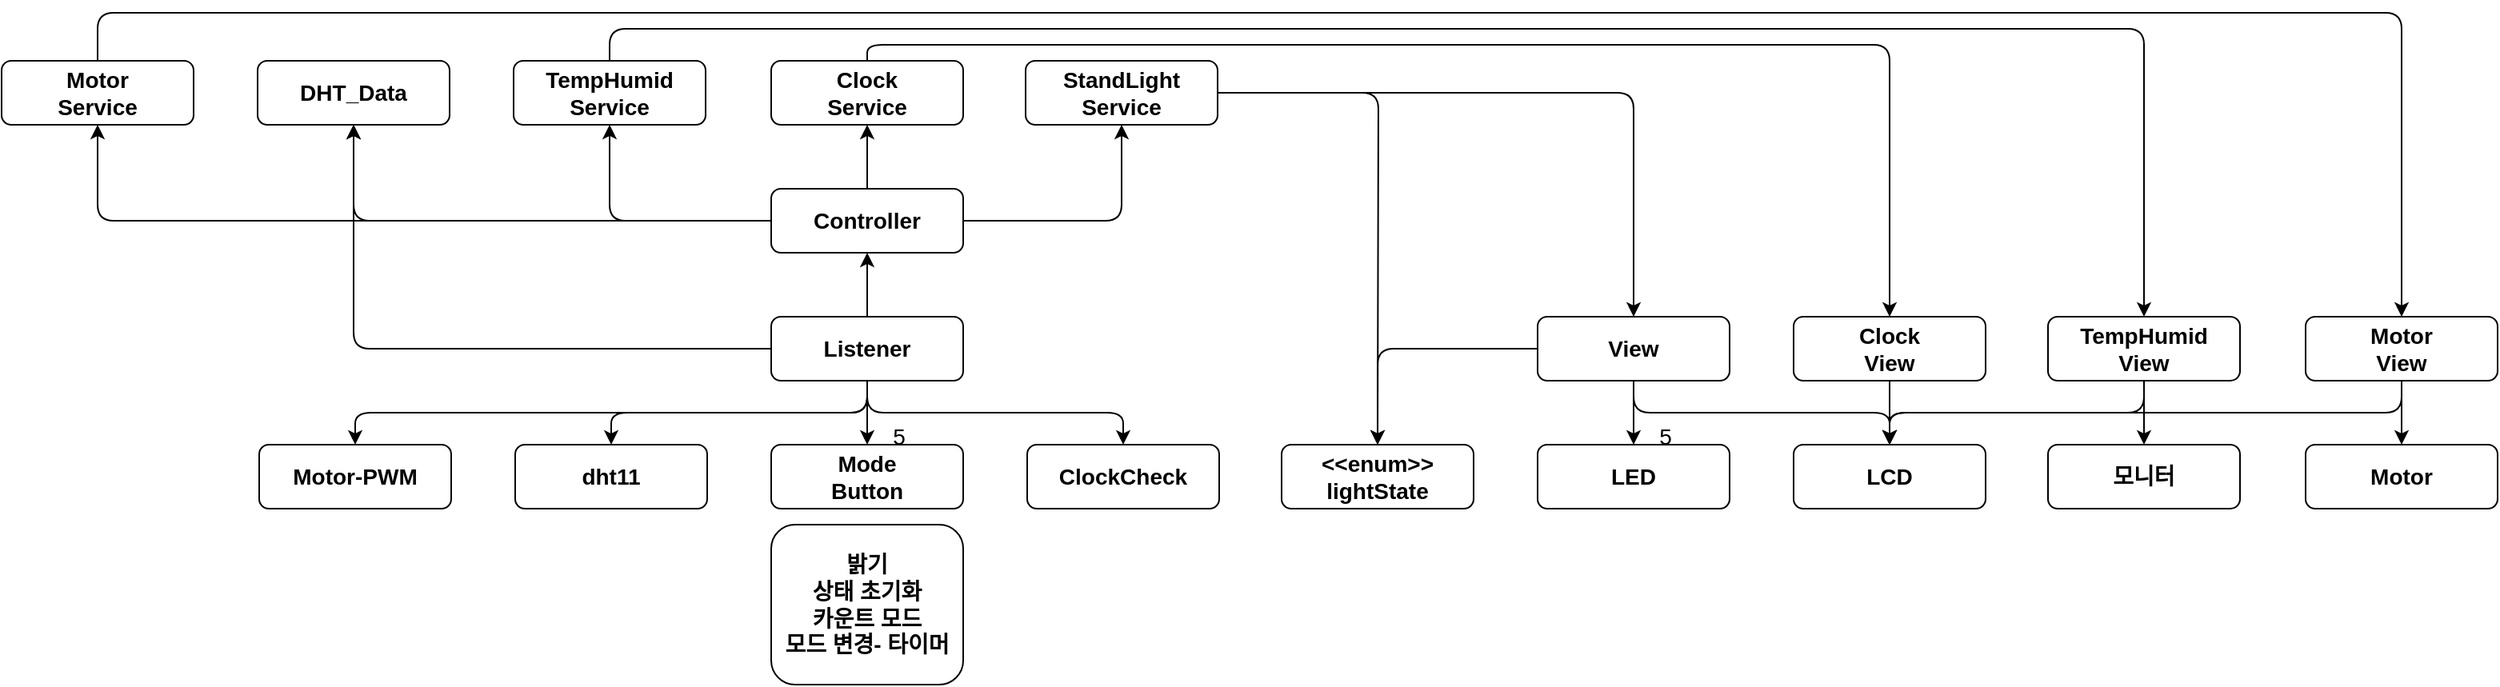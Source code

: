 <mxfile>
    <diagram id="rwZVFnb9-4XuviEcM_qo" name="페이지-1">
        <mxGraphModel dx="1685" dy="1605" grid="0" gridSize="10" guides="1" tooltips="1" connect="1" arrows="1" fold="1" page="0" pageScale="1" pageWidth="827" pageHeight="1169" math="0" shadow="0">
            <root>
                <mxCell id="0"/>
                <mxCell id="1" parent="0"/>
                <mxCell id="44" value="" style="edgeStyle=none;html=1;fontSize=14;rounded=1;" edge="1" parent="1" source="50" target="57">
                    <mxGeometry relative="1" as="geometry"/>
                </mxCell>
                <mxCell id="45" value="" style="edgeStyle=none;html=1;fontSize=14;rounded=1;" edge="1" parent="1" source="50" target="51">
                    <mxGeometry relative="1" as="geometry"/>
                </mxCell>
                <mxCell id="46" style="edgeStyle=none;html=1;exitX=0.5;exitY=1;exitDx=0;exitDy=0;entryX=0.5;entryY=0;entryDx=0;entryDy=0;fontSize=14;rounded=1;" edge="1" parent="1" source="50" target="71">
                    <mxGeometry relative="1" as="geometry">
                        <Array as="points">
                            <mxPoint x="261" y="260"/>
                            <mxPoint x="421" y="260"/>
                        </Array>
                    </mxGeometry>
                </mxCell>
                <mxCell id="47" style="edgeStyle=orthogonalEdgeStyle;html=1;exitX=0.5;exitY=1;exitDx=0;exitDy=0;entryX=0.5;entryY=0;entryDx=0;entryDy=0;" edge="1" parent="1" source="50" target="74">
                    <mxGeometry relative="1" as="geometry"/>
                </mxCell>
                <mxCell id="48" style="edgeStyle=orthogonalEdgeStyle;rounded=1;orthogonalLoop=1;jettySize=auto;html=1;exitX=0;exitY=0.5;exitDx=0;exitDy=0;entryX=0.5;entryY=1;entryDx=0;entryDy=0;" edge="1" parent="1" source="50" target="81">
                    <mxGeometry relative="1" as="geometry"/>
                </mxCell>
                <mxCell id="49" style="edgeStyle=orthogonalEdgeStyle;rounded=1;orthogonalLoop=1;jettySize=auto;html=1;exitX=0.5;exitY=1;exitDx=0;exitDy=0;fontSize=20;" edge="1" parent="1" source="50" target="83">
                    <mxGeometry relative="1" as="geometry"/>
                </mxCell>
                <mxCell id="50" value="&lt;b&gt;&lt;font style=&quot;font-size: 14px&quot;&gt;Listener&lt;/font&gt;&lt;/b&gt;" style="rounded=1;whiteSpace=wrap;html=1;" vertex="1" parent="1">
                    <mxGeometry x="201" y="200" width="120" height="40" as="geometry"/>
                </mxCell>
                <mxCell id="51" value="&lt;span style=&quot;font-size: 14px&quot;&gt;&lt;b&gt;Mode&lt;br&gt;Button&lt;/b&gt;&lt;/span&gt;" style="rounded=1;whiteSpace=wrap;html=1;" vertex="1" parent="1">
                    <mxGeometry x="201" y="280" width="120" height="40" as="geometry"/>
                </mxCell>
                <mxCell id="52" value="" style="edgeStyle=orthogonalEdgeStyle;html=1;" edge="1" parent="1" source="57" target="68">
                    <mxGeometry relative="1" as="geometry"/>
                </mxCell>
                <mxCell id="53" style="edgeStyle=orthogonalEdgeStyle;html=1;exitX=0;exitY=0.5;exitDx=0;exitDy=0;entryX=0.5;entryY=1;entryDx=0;entryDy=0;" edge="1" parent="1" source="57" target="76">
                    <mxGeometry relative="1" as="geometry"/>
                </mxCell>
                <mxCell id="54" style="edgeStyle=orthogonalEdgeStyle;html=1;exitX=1;exitY=0.5;exitDx=0;exitDy=0;entryX=0.5;entryY=1;entryDx=0;entryDy=0;" edge="1" parent="1" source="57" target="60">
                    <mxGeometry relative="1" as="geometry"/>
                </mxCell>
                <mxCell id="55" style="edgeStyle=orthogonalEdgeStyle;rounded=1;orthogonalLoop=1;jettySize=auto;html=1;exitX=0;exitY=0.5;exitDx=0;exitDy=0;entryX=0.5;entryY=1;entryDx=0;entryDy=0;" edge="1" parent="1" source="57" target="81">
                    <mxGeometry relative="1" as="geometry"/>
                </mxCell>
                <mxCell id="56" style="edgeStyle=orthogonalEdgeStyle;rounded=1;orthogonalLoop=1;jettySize=auto;html=1;exitX=0;exitY=0.5;exitDx=0;exitDy=0;entryX=0.5;entryY=1;entryDx=0;entryDy=0;fontSize=20;" edge="1" parent="1" source="57" target="86">
                    <mxGeometry relative="1" as="geometry"/>
                </mxCell>
                <mxCell id="57" value="&lt;b&gt;&lt;font style=&quot;font-size: 14px&quot;&gt;Controller&lt;/font&gt;&lt;/b&gt;" style="rounded=1;whiteSpace=wrap;html=1;" vertex="1" parent="1">
                    <mxGeometry x="201" y="120" width="120" height="40" as="geometry"/>
                </mxCell>
                <mxCell id="58" style="edgeStyle=orthogonalEdgeStyle;html=1;exitX=1;exitY=0.5;exitDx=0;exitDy=0;entryX=0.5;entryY=0;entryDx=0;entryDy=0;" edge="1" parent="1" source="60" target="64">
                    <mxGeometry relative="1" as="geometry"/>
                </mxCell>
                <mxCell id="59" style="edgeStyle=orthogonalEdgeStyle;rounded=1;orthogonalLoop=1;jettySize=auto;html=1;exitX=1;exitY=0.5;exitDx=0;exitDy=0;" edge="1" parent="1" source="60">
                    <mxGeometry relative="1" as="geometry">
                        <mxPoint x="580.0" y="280" as="targetPoint"/>
                    </mxGeometry>
                </mxCell>
                <mxCell id="60" value="&lt;b&gt;&lt;font style=&quot;font-size: 14px&quot;&gt;StandLight&lt;br&gt;Service&lt;/font&gt;&lt;/b&gt;" style="rounded=1;whiteSpace=wrap;html=1;" vertex="1" parent="1">
                    <mxGeometry x="360" y="40" width="120" height="40" as="geometry"/>
                </mxCell>
                <mxCell id="61" value="" style="edgeStyle=none;html=1;fontSize=14;rounded=1;" edge="1" parent="1" source="64" target="65">
                    <mxGeometry relative="1" as="geometry"/>
                </mxCell>
                <mxCell id="62" style="edgeStyle=orthogonalEdgeStyle;html=1;exitX=0.5;exitY=1;exitDx=0;exitDy=0;entryX=0.5;entryY=0;entryDx=0;entryDy=0;" edge="1" parent="1" source="64" target="66">
                    <mxGeometry relative="1" as="geometry"/>
                </mxCell>
                <mxCell id="63" style="edgeStyle=orthogonalEdgeStyle;rounded=1;orthogonalLoop=1;jettySize=auto;html=1;exitX=0;exitY=0.5;exitDx=0;exitDy=0;entryX=0.5;entryY=0;entryDx=0;entryDy=0;" edge="1" parent="1" source="64" target="82">
                    <mxGeometry relative="1" as="geometry"/>
                </mxCell>
                <mxCell id="64" value="&lt;b&gt;&lt;font style=&quot;font-size: 14px&quot;&gt;View&lt;/font&gt;&lt;/b&gt;" style="rounded=1;whiteSpace=wrap;html=1;" vertex="1" parent="1">
                    <mxGeometry x="680" y="200" width="120" height="40" as="geometry"/>
                </mxCell>
                <mxCell id="65" value="&lt;b&gt;&lt;font style=&quot;font-size: 14px&quot;&gt;LED&lt;/font&gt;&lt;/b&gt;" style="rounded=1;whiteSpace=wrap;html=1;" vertex="1" parent="1">
                    <mxGeometry x="680" y="280" width="120" height="40" as="geometry"/>
                </mxCell>
                <mxCell id="66" value="&lt;b&gt;&lt;font style=&quot;font-size: 14px&quot;&gt;LCD&lt;/font&gt;&lt;/b&gt;" style="rounded=1;whiteSpace=wrap;html=1;" vertex="1" parent="1">
                    <mxGeometry x="840" y="280" width="120" height="40" as="geometry"/>
                </mxCell>
                <mxCell id="67" style="edgeStyle=orthogonalEdgeStyle;html=1;exitX=0.5;exitY=0;exitDx=0;exitDy=0;entryX=0.5;entryY=0;entryDx=0;entryDy=0;" edge="1" parent="1" source="68" target="70">
                    <mxGeometry relative="1" as="geometry"/>
                </mxCell>
                <mxCell id="68" value="&lt;span style=&quot;font-size: 14px&quot;&gt;&lt;b&gt;Clock&lt;br&gt;Service&lt;/b&gt;&lt;/span&gt;" style="rounded=1;whiteSpace=wrap;html=1;" vertex="1" parent="1">
                    <mxGeometry x="201" y="40" width="120" height="40" as="geometry"/>
                </mxCell>
                <mxCell id="69" value="" style="edgeStyle=none;html=1;fontSize=14;rounded=1;" edge="1" parent="1" source="70" target="66">
                    <mxGeometry relative="1" as="geometry"/>
                </mxCell>
                <mxCell id="70" value="&lt;b&gt;&lt;font style=&quot;font-size: 14px&quot;&gt;Clock&lt;br&gt;View&lt;/font&gt;&lt;/b&gt;" style="rounded=1;whiteSpace=wrap;html=1;" vertex="1" parent="1">
                    <mxGeometry x="840" y="200" width="120" height="40" as="geometry"/>
                </mxCell>
                <mxCell id="71" value="&lt;span style=&quot;font-size: 14px&quot;&gt;&lt;b&gt;ClockCheck&lt;/b&gt;&lt;/span&gt;" style="rounded=1;whiteSpace=wrap;html=1;" vertex="1" parent="1">
                    <mxGeometry x="361" y="280" width="120" height="40" as="geometry"/>
                </mxCell>
                <mxCell id="72" value="5" style="text;html=1;strokeColor=none;fillColor=none;align=center;verticalAlign=middle;whiteSpace=wrap;rounded=0;fontSize=14;" vertex="1" parent="1">
                    <mxGeometry x="251" y="260" width="60" height="30" as="geometry"/>
                </mxCell>
                <mxCell id="73" value="5" style="text;html=1;strokeColor=none;fillColor=none;align=center;verticalAlign=middle;whiteSpace=wrap;rounded=0;fontSize=14;" vertex="1" parent="1">
                    <mxGeometry x="730" y="260" width="60" height="30" as="geometry"/>
                </mxCell>
                <mxCell id="74" value="&lt;span style=&quot;font-size: 14px&quot;&gt;&lt;b&gt;dht11&lt;/b&gt;&lt;/span&gt;" style="rounded=1;whiteSpace=wrap;html=1;" vertex="1" parent="1">
                    <mxGeometry x="41" y="280" width="120" height="40" as="geometry"/>
                </mxCell>
                <mxCell id="75" style="edgeStyle=orthogonalEdgeStyle;rounded=1;orthogonalLoop=1;jettySize=auto;html=1;exitX=0.5;exitY=0;exitDx=0;exitDy=0;entryX=0.5;entryY=0;entryDx=0;entryDy=0;" edge="1" parent="1" source="76" target="80">
                    <mxGeometry relative="1" as="geometry"/>
                </mxCell>
                <mxCell id="76" value="&lt;span style=&quot;font-size: 14px&quot;&gt;&lt;b&gt;TempHumid&lt;br&gt;Service&lt;br&gt;&lt;/b&gt;&lt;/span&gt;" style="rounded=1;whiteSpace=wrap;html=1;" vertex="1" parent="1">
                    <mxGeometry x="40" y="40" width="120" height="40" as="geometry"/>
                </mxCell>
                <mxCell id="77" value="&lt;span style=&quot;font-size: 14px;&quot;&gt;&lt;b&gt;모니터&lt;/b&gt;&lt;/span&gt;" style="rounded=1;whiteSpace=wrap;html=1;" vertex="1" parent="1">
                    <mxGeometry x="999" y="280" width="120" height="40" as="geometry"/>
                </mxCell>
                <mxCell id="78" value="" style="edgeStyle=orthogonalEdgeStyle;rounded=0;orthogonalLoop=1;jettySize=auto;html=1;" edge="1" parent="1" source="80" target="77">
                    <mxGeometry relative="1" as="geometry"/>
                </mxCell>
                <mxCell id="79" style="edgeStyle=orthogonalEdgeStyle;rounded=1;orthogonalLoop=1;jettySize=auto;html=1;exitX=0.5;exitY=1;exitDx=0;exitDy=0;entryX=0.5;entryY=0;entryDx=0;entryDy=0;" edge="1" parent="1" source="80" target="66">
                    <mxGeometry relative="1" as="geometry"/>
                </mxCell>
                <mxCell id="80" value="&lt;b style=&quot;font-size: 14px;&quot;&gt;TempHumid&lt;/b&gt;&lt;span style=&quot;font-size: 14px;&quot;&gt;&lt;b&gt;&lt;br&gt;View&lt;br&gt;&lt;/b&gt;&lt;/span&gt;" style="rounded=1;whiteSpace=wrap;html=1;" vertex="1" parent="1">
                    <mxGeometry x="999" y="200" width="120" height="40" as="geometry"/>
                </mxCell>
                <mxCell id="81" value="&lt;span style=&quot;font-size: 14px&quot;&gt;&lt;b&gt;DHT_Data&lt;br&gt;&lt;/b&gt;&lt;/span&gt;" style="rounded=1;whiteSpace=wrap;html=1;" vertex="1" parent="1">
                    <mxGeometry x="-120" y="40" width="120" height="40" as="geometry"/>
                </mxCell>
                <mxCell id="82" value="&lt;b&gt;&lt;font style=&quot;font-size: 14px&quot;&gt;&amp;lt;&amp;lt;enum&amp;gt;&amp;gt;&lt;br&gt;lightState&lt;br&gt;&lt;/font&gt;&lt;/b&gt;" style="rounded=1;whiteSpace=wrap;html=1;" vertex="1" parent="1">
                    <mxGeometry x="520" y="280" width="120" height="40" as="geometry"/>
                </mxCell>
                <mxCell id="83" value="&lt;span style=&quot;font-size: 14px;&quot;&gt;&lt;b&gt;Motor-PWM&lt;br&gt;&lt;/b&gt;&lt;/span&gt;" style="rounded=1;whiteSpace=wrap;html=1;" vertex="1" parent="1">
                    <mxGeometry x="-119" y="280" width="120" height="40" as="geometry"/>
                </mxCell>
                <mxCell id="84" value="&lt;span style=&quot;font-size: 14px;&quot;&gt;&lt;b&gt;밝기&lt;br&gt;상태 초기화&lt;br&gt;카운트 모드&lt;br&gt;모드 변경- 타이머&lt;br&gt;&lt;/b&gt;&lt;/span&gt;" style="rounded=1;whiteSpace=wrap;html=1;" vertex="1" parent="1">
                    <mxGeometry x="201" y="330" width="120" height="100" as="geometry"/>
                </mxCell>
                <mxCell id="85" style="edgeStyle=orthogonalEdgeStyle;rounded=1;orthogonalLoop=1;jettySize=auto;html=1;exitX=0.5;exitY=0;exitDx=0;exitDy=0;entryX=0.5;entryY=0;entryDx=0;entryDy=0;fontSize=20;" edge="1" parent="1" source="86" target="89">
                    <mxGeometry relative="1" as="geometry">
                        <Array as="points">
                            <mxPoint x="-220" y="10"/>
                            <mxPoint x="1220" y="10"/>
                        </Array>
                    </mxGeometry>
                </mxCell>
                <mxCell id="86" value="&lt;span style=&quot;font-size: 14px&quot;&gt;&lt;b&gt;Motor&lt;br&gt;Service&lt;br&gt;&lt;/b&gt;&lt;/span&gt;" style="rounded=1;whiteSpace=wrap;html=1;" vertex="1" parent="1">
                    <mxGeometry x="-280" y="40" width="120" height="40" as="geometry"/>
                </mxCell>
                <mxCell id="87" style="edgeStyle=orthogonalEdgeStyle;rounded=1;orthogonalLoop=1;jettySize=auto;html=1;exitX=0.5;exitY=1;exitDx=0;exitDy=0;entryX=0.5;entryY=0;entryDx=0;entryDy=0;fontSize=20;" edge="1" parent="1" source="89" target="66">
                    <mxGeometry relative="1" as="geometry"/>
                </mxCell>
                <mxCell id="88" style="edgeStyle=orthogonalEdgeStyle;rounded=1;orthogonalLoop=1;jettySize=auto;html=1;exitX=0.5;exitY=1;exitDx=0;exitDy=0;entryX=0.5;entryY=0;entryDx=0;entryDy=0;fontSize=20;" edge="1" parent="1" source="89" target="90">
                    <mxGeometry relative="1" as="geometry"/>
                </mxCell>
                <mxCell id="89" value="&lt;span style=&quot;font-size: 14px;&quot;&gt;&lt;b&gt;Motor&lt;br&gt;View&lt;br&gt;&lt;/b&gt;&lt;/span&gt;" style="rounded=1;whiteSpace=wrap;html=1;" vertex="1" parent="1">
                    <mxGeometry x="1160" y="200" width="120" height="40" as="geometry"/>
                </mxCell>
                <mxCell id="90" value="&lt;b&gt;&lt;font style=&quot;font-size: 14px&quot;&gt;Motor&lt;/font&gt;&lt;/b&gt;" style="rounded=1;whiteSpace=wrap;html=1;" vertex="1" parent="1">
                    <mxGeometry x="1160" y="280" width="120" height="40" as="geometry"/>
                </mxCell>
            </root>
        </mxGraphModel>
    </diagram>
    <diagram id="JMYObuIH1QSER_L9iBrt" name="페이지-2">
        <mxGraphModel dx="1454" dy="630" grid="1" gridSize="10" guides="1" tooltips="1" connect="1" arrows="1" fold="1" page="1" pageScale="1" pageWidth="827" pageHeight="1169" math="0" shadow="0">
            <root>
                <mxCell id="Q607Y2rKxZQUFugG3BdK-0"/>
                <mxCell id="Q607Y2rKxZQUFugG3BdK-1" parent="Q607Y2rKxZQUFugG3BdK-0"/>
                <mxCell id="XUThxh31XiLSm-2z7mRA-0" value="Button" style="whiteSpace=wrap;html=1;fontSize=18;" parent="Q607Y2rKxZQUFugG3BdK-1" vertex="1">
                    <mxGeometry x="150" y="220" width="120" height="60" as="geometry"/>
                </mxCell>
                <mxCell id="XUThxh31XiLSm-2z7mRA-1" value="" style="edgeStyle=none;html=1;fontSize=18;" parent="Q607Y2rKxZQUFugG3BdK-1" source="XUThxh31XiLSm-2z7mRA-2" target="XUThxh31XiLSm-2z7mRA-0" edge="1">
                    <mxGeometry relative="1" as="geometry"/>
                </mxCell>
                <mxCell id="Xn4zP_rzqBb-KwKWEkbt-1" style="edgeStyle=orthogonalEdgeStyle;rounded=0;html=1;exitX=1;exitY=0.5;exitDx=0;exitDy=0;fontSize=18;" parent="Q607Y2rKxZQUFugG3BdK-1" source="XUThxh31XiLSm-2z7mRA-2" target="Xn4zP_rzqBb-KwKWEkbt-0" edge="1">
                    <mxGeometry relative="1" as="geometry"/>
                </mxCell>
                <mxCell id="XUThxh31XiLSm-2z7mRA-2" value="Listener" style="whiteSpace=wrap;html=1;fontSize=18;" parent="Q607Y2rKxZQUFugG3BdK-1" vertex="1">
                    <mxGeometry x="150" y="80" width="120" height="60" as="geometry"/>
                </mxCell>
                <mxCell id="XUThxh31XiLSm-2z7mRA-3" value="LED" style="whiteSpace=wrap;html=1;fontSize=18;" parent="Q607Y2rKxZQUFugG3BdK-1" vertex="1">
                    <mxGeometry x="540" y="220" width="120" height="60" as="geometry"/>
                </mxCell>
                <mxCell id="XUThxh31XiLSm-2z7mRA-6" value="이벤트 감시 기능" style="text;html=1;align=center;verticalAlign=middle;resizable=0;points=[];autosize=1;strokeColor=none;fillColor=none;fontSize=18;" parent="Q607Y2rKxZQUFugG3BdK-1" vertex="1">
                    <mxGeometry x="130" y="50" width="150" height="30" as="geometry"/>
                </mxCell>
                <mxCell id="z8fZrk0xQkMEeZACTWGU-1" style="edgeStyle=orthogonalEdgeStyle;rounded=0;html=1;exitX=1;exitY=0.5;exitDx=0;exitDy=0;entryX=0;entryY=0.5;entryDx=0;entryDy=0;fontSize=18;" parent="Q607Y2rKxZQUFugG3BdK-1" source="Xn4zP_rzqBb-KwKWEkbt-0" target="z8fZrk0xQkMEeZACTWGU-0" edge="1">
                    <mxGeometry relative="1" as="geometry"/>
                </mxCell>
                <mxCell id="Xn4zP_rzqBb-KwKWEkbt-0" value="controller" style="whiteSpace=wrap;html=1;fontSize=18;" parent="Q607Y2rKxZQUFugG3BdK-1" vertex="1">
                    <mxGeometry x="350" y="80" width="120" height="60" as="geometry"/>
                </mxCell>
                <mxCell id="z8fZrk0xQkMEeZACTWGU-2" style="edgeStyle=orthogonalEdgeStyle;rounded=0;html=1;exitX=0.5;exitY=1;exitDx=0;exitDy=0;fontSize=18;" parent="Q607Y2rKxZQUFugG3BdK-1" source="z8fZrk0xQkMEeZACTWGU-0" target="XUThxh31XiLSm-2z7mRA-3" edge="1">
                    <mxGeometry relative="1" as="geometry"/>
                </mxCell>
                <mxCell id="z8fZrk0xQkMEeZACTWGU-0" value="View" style="whiteSpace=wrap;html=1;fontSize=18;" parent="Q607Y2rKxZQUFugG3BdK-1" vertex="1">
                    <mxGeometry x="540" y="80" width="120" height="60" as="geometry"/>
                </mxCell>
                <mxCell id="Mj13Q_bmfDrJVbiAXAjX-0" value="Data 분배" style="text;html=1;align=center;verticalAlign=middle;resizable=0;points=[];autosize=1;strokeColor=none;fillColor=none;fontSize=18;" parent="Q607Y2rKxZQUFugG3BdK-1" vertex="1">
                    <mxGeometry x="369" y="50" width="90" height="30" as="geometry"/>
                </mxCell>
                <mxCell id="Mj13Q_bmfDrJVbiAXAjX-1" value="출력 담당" style="text;html=1;align=center;verticalAlign=middle;resizable=0;points=[];autosize=1;strokeColor=none;fillColor=none;fontSize=18;" parent="Q607Y2rKxZQUFugG3BdK-1" vertex="1">
                    <mxGeometry x="555" y="50" width="90" height="30" as="geometry"/>
                </mxCell>
                <mxCell id="Mj13Q_bmfDrJVbiAXAjX-2" value="밝기 조정 버튼" style="text;html=1;align=center;verticalAlign=middle;resizable=0;points=[];autosize=1;strokeColor=none;fillColor=none;fontSize=18;" parent="Q607Y2rKxZQUFugG3BdK-1" vertex="1">
                    <mxGeometry x="150" y="280" width="130" height="30" as="geometry"/>
                </mxCell>
                <mxCell id="Mj13Q_bmfDrJVbiAXAjX-3" value="밝기에 따른 LED 개수 On/Off" style="text;html=1;align=center;verticalAlign=middle;resizable=0;points=[];autosize=1;strokeColor=none;fillColor=none;fontSize=18;" parent="Q607Y2rKxZQUFugG3BdK-1" vertex="1">
                    <mxGeometry x="480" y="280" width="250" height="30" as="geometry"/>
                </mxCell>
                <mxCell id="Mj13Q_bmfDrJVbiAXAjX-4" value="1" style="text;html=1;align=center;verticalAlign=middle;resizable=0;points=[];autosize=1;strokeColor=none;fillColor=none;" parent="Q607Y2rKxZQUFugG3BdK-1" vertex="1">
                    <mxGeometry x="210" y="200" width="20" height="20" as="geometry"/>
                </mxCell>
                <mxCell id="Mj13Q_bmfDrJVbiAXAjX-5" value="1" style="text;html=1;align=center;verticalAlign=middle;resizable=0;points=[];autosize=1;strokeColor=none;fillColor=none;" parent="Q607Y2rKxZQUFugG3BdK-1" vertex="1">
                    <mxGeometry x="210" y="140" width="20" height="20" as="geometry"/>
                </mxCell>
                <mxCell id="Mj13Q_bmfDrJVbiAXAjX-6" value="1" style="text;html=1;align=center;verticalAlign=middle;resizable=0;points=[];autosize=1;strokeColor=none;fillColor=none;" parent="Q607Y2rKxZQUFugG3BdK-1" vertex="1">
                    <mxGeometry x="600" y="140" width="20" height="20" as="geometry"/>
                </mxCell>
                <mxCell id="Mj13Q_bmfDrJVbiAXAjX-7" value="5" style="text;html=1;align=center;verticalAlign=middle;resizable=0;points=[];autosize=1;strokeColor=none;fillColor=none;" parent="Q607Y2rKxZQUFugG3BdK-1" vertex="1">
                    <mxGeometry x="600" y="200" width="20" height="20" as="geometry"/>
                </mxCell>
                <mxCell id="Mj13Q_bmfDrJVbiAXAjX-9" value="상태머신" style="text;html=1;align=center;verticalAlign=middle;resizable=0;points=[];autosize=1;strokeColor=none;fillColor=none;fontSize=18;" parent="Q607Y2rKxZQUFugG3BdK-1" vertex="1">
                    <mxGeometry x="369" y="140" width="90" height="30" as="geometry"/>
                </mxCell>
                <mxCell id="Mj13Q_bmfDrJVbiAXAjX-10" value="Button" style="whiteSpace=wrap;html=1;fontSize=18;" parent="Q607Y2rKxZQUFugG3BdK-1" vertex="1">
                    <mxGeometry x="100" y="800" width="120" height="60" as="geometry"/>
                </mxCell>
                <mxCell id="Mj13Q_bmfDrJVbiAXAjX-11" value="" style="edgeStyle=none;html=1;fontSize=18;" parent="Q607Y2rKxZQUFugG3BdK-1" source="Mj13Q_bmfDrJVbiAXAjX-13" target="Mj13Q_bmfDrJVbiAXAjX-10" edge="1">
                    <mxGeometry relative="1" as="geometry"/>
                </mxCell>
                <mxCell id="Mj13Q_bmfDrJVbiAXAjX-12" style="edgeStyle=orthogonalEdgeStyle;rounded=0;html=1;exitX=1;exitY=0.5;exitDx=0;exitDy=0;fontSize=18;" parent="Q607Y2rKxZQUFugG3BdK-1" source="Mj13Q_bmfDrJVbiAXAjX-13" target="Mj13Q_bmfDrJVbiAXAjX-17" edge="1">
                    <mxGeometry relative="1" as="geometry"/>
                </mxCell>
                <mxCell id="Mj13Q_bmfDrJVbiAXAjX-13" value="Listener" style="whiteSpace=wrap;html=1;fontSize=18;" parent="Q607Y2rKxZQUFugG3BdK-1" vertex="1">
                    <mxGeometry x="100" y="660" width="120" height="60" as="geometry"/>
                </mxCell>
                <mxCell id="Mj13Q_bmfDrJVbiAXAjX-14" value="LED" style="whiteSpace=wrap;html=1;fontSize=18;" parent="Q607Y2rKxZQUFugG3BdK-1" vertex="1">
                    <mxGeometry x="490" y="800" width="120" height="60" as="geometry"/>
                </mxCell>
                <mxCell id="Mj13Q_bmfDrJVbiAXAjX-15" value="이벤트 감시 기능" style="text;html=1;align=center;verticalAlign=middle;resizable=0;points=[];autosize=1;strokeColor=none;fillColor=none;fontSize=18;" parent="Q607Y2rKxZQUFugG3BdK-1" vertex="1">
                    <mxGeometry x="80" y="630" width="150" height="30" as="geometry"/>
                </mxCell>
                <mxCell id="Mj13Q_bmfDrJVbiAXAjX-31" style="edgeStyle=none;html=1;exitX=0.5;exitY=0;exitDx=0;exitDy=0;entryX=0.5;entryY=1;entryDx=0;entryDy=0;" parent="Q607Y2rKxZQUFugG3BdK-1" source="Mj13Q_bmfDrJVbiAXAjX-17" target="Mj13Q_bmfDrJVbiAXAjX-30" edge="1">
                    <mxGeometry relative="1" as="geometry"/>
                </mxCell>
                <mxCell id="Mj13Q_bmfDrJVbiAXAjX-17" value="Controller" style="whiteSpace=wrap;html=1;fontSize=18;" parent="Q607Y2rKxZQUFugG3BdK-1" vertex="1">
                    <mxGeometry x="300" y="660" width="120" height="60" as="geometry"/>
                </mxCell>
                <mxCell id="Mj13Q_bmfDrJVbiAXAjX-18" style="edgeStyle=orthogonalEdgeStyle;rounded=0;html=1;exitX=0.5;exitY=1;exitDx=0;exitDy=0;fontSize=18;" parent="Q607Y2rKxZQUFugG3BdK-1" source="Mj13Q_bmfDrJVbiAXAjX-19" target="Mj13Q_bmfDrJVbiAXAjX-14" edge="1">
                    <mxGeometry relative="1" as="geometry"/>
                </mxCell>
                <mxCell id="Mj13Q_bmfDrJVbiAXAjX-35" style="edgeStyle=orthogonalEdgeStyle;rounded=0;html=1;exitX=0.75;exitY=0;exitDx=0;exitDy=0;entryX=0.75;entryY=1;entryDx=0;entryDy=0;" parent="Q607Y2rKxZQUFugG3BdK-1" source="Mj13Q_bmfDrJVbiAXAjX-19" target="Mj13Q_bmfDrJVbiAXAjX-33" edge="1">
                    <mxGeometry relative="1" as="geometry"/>
                </mxCell>
                <mxCell id="Mj13Q_bmfDrJVbiAXAjX-19" value="View" style="whiteSpace=wrap;html=1;fontSize=18;" parent="Q607Y2rKxZQUFugG3BdK-1" vertex="1">
                    <mxGeometry x="490" y="660" width="120" height="60" as="geometry"/>
                </mxCell>
                <mxCell id="Mj13Q_bmfDrJVbiAXAjX-20" value="Data 분배" style="text;html=1;align=center;verticalAlign=middle;resizable=0;points=[];autosize=1;strokeColor=none;fillColor=none;fontSize=18;" parent="Q607Y2rKxZQUFugG3BdK-1" vertex="1">
                    <mxGeometry x="316" y="720" width="90" height="30" as="geometry"/>
                </mxCell>
                <mxCell id="Mj13Q_bmfDrJVbiAXAjX-21" value="출력 담당" style="text;html=1;align=center;verticalAlign=middle;resizable=0;points=[];autosize=1;strokeColor=none;fillColor=none;fontSize=18;" parent="Q607Y2rKxZQUFugG3BdK-1" vertex="1">
                    <mxGeometry x="611" y="680" width="90" height="30" as="geometry"/>
                </mxCell>
                <mxCell id="Mj13Q_bmfDrJVbiAXAjX-22" value="밝기 조정 버튼" style="text;html=1;align=center;verticalAlign=middle;resizable=0;points=[];autosize=1;strokeColor=none;fillColor=none;fontSize=18;" parent="Q607Y2rKxZQUFugG3BdK-1" vertex="1">
                    <mxGeometry x="100" y="860" width="130" height="30" as="geometry"/>
                </mxCell>
                <mxCell id="Mj13Q_bmfDrJVbiAXAjX-23" value="밝기에 따른 LED 개수 On/Off" style="text;html=1;align=center;verticalAlign=middle;resizable=0;points=[];autosize=1;strokeColor=none;fillColor=none;fontSize=18;" parent="Q607Y2rKxZQUFugG3BdK-1" vertex="1">
                    <mxGeometry x="430" y="860" width="250" height="30" as="geometry"/>
                </mxCell>
                <mxCell id="Mj13Q_bmfDrJVbiAXAjX-24" value="1" style="text;html=1;align=center;verticalAlign=middle;resizable=0;points=[];autosize=1;strokeColor=none;fillColor=none;" parent="Q607Y2rKxZQUFugG3BdK-1" vertex="1">
                    <mxGeometry x="160" y="780" width="20" height="20" as="geometry"/>
                </mxCell>
                <mxCell id="Mj13Q_bmfDrJVbiAXAjX-25" value="1" style="text;html=1;align=center;verticalAlign=middle;resizable=0;points=[];autosize=1;strokeColor=none;fillColor=none;" parent="Q607Y2rKxZQUFugG3BdK-1" vertex="1">
                    <mxGeometry x="160" y="720" width="20" height="20" as="geometry"/>
                </mxCell>
                <mxCell id="Mj13Q_bmfDrJVbiAXAjX-26" value="1" style="text;html=1;align=center;verticalAlign=middle;resizable=0;points=[];autosize=1;strokeColor=none;fillColor=none;" parent="Q607Y2rKxZQUFugG3BdK-1" vertex="1">
                    <mxGeometry x="550" y="720" width="20" height="20" as="geometry"/>
                </mxCell>
                <mxCell id="Mj13Q_bmfDrJVbiAXAjX-27" value="5" style="text;html=1;align=center;verticalAlign=middle;resizable=0;points=[];autosize=1;strokeColor=none;fillColor=none;" parent="Q607Y2rKxZQUFugG3BdK-1" vertex="1">
                    <mxGeometry x="550" y="780" width="20" height="20" as="geometry"/>
                </mxCell>
                <mxCell id="Mj13Q_bmfDrJVbiAXAjX-28" value="상태머신" style="text;html=1;align=center;verticalAlign=middle;resizable=0;points=[];autosize=1;strokeColor=none;fillColor=none;fontSize=18;" parent="Q607Y2rKxZQUFugG3BdK-1" vertex="1">
                    <mxGeometry x="300" y="490" width="90" height="30" as="geometry"/>
                </mxCell>
                <mxCell id="Mj13Q_bmfDrJVbiAXAjX-32" style="edgeStyle=orthogonalEdgeStyle;html=1;exitX=1;exitY=0.5;exitDx=0;exitDy=0;entryX=0.5;entryY=0;entryDx=0;entryDy=0;rounded=0;" parent="Q607Y2rKxZQUFugG3BdK-1" source="Mj13Q_bmfDrJVbiAXAjX-30" target="Mj13Q_bmfDrJVbiAXAjX-19" edge="1">
                    <mxGeometry relative="1" as="geometry"/>
                </mxCell>
                <mxCell id="Mj13Q_bmfDrJVbiAXAjX-34" style="edgeStyle=orthogonalEdgeStyle;rounded=0;html=1;exitX=0.75;exitY=0;exitDx=0;exitDy=0;entryX=0;entryY=0.5;entryDx=0;entryDy=0;" parent="Q607Y2rKxZQUFugG3BdK-1" source="Mj13Q_bmfDrJVbiAXAjX-30" target="Mj13Q_bmfDrJVbiAXAjX-33" edge="1">
                    <mxGeometry relative="1" as="geometry"/>
                </mxCell>
                <mxCell id="Mj13Q_bmfDrJVbiAXAjX-30" value="Service" style="whiteSpace=wrap;html=1;fontSize=18;" parent="Q607Y2rKxZQUFugG3BdK-1" vertex="1">
                    <mxGeometry x="300" y="520" width="120" height="60" as="geometry"/>
                </mxCell>
                <mxCell id="Mj13Q_bmfDrJVbiAXAjX-33" value="&amp;lt;&amp;lt;enum&amp;gt;&amp;gt;&lt;br&gt;lightState" style="whiteSpace=wrap;html=1;fontSize=18;" parent="Q607Y2rKxZQUFugG3BdK-1" vertex="1">
                    <mxGeometry x="490" y="460" width="120" height="60" as="geometry"/>
                </mxCell>
            </root>
        </mxGraphModel>
    </diagram>
</mxfile>